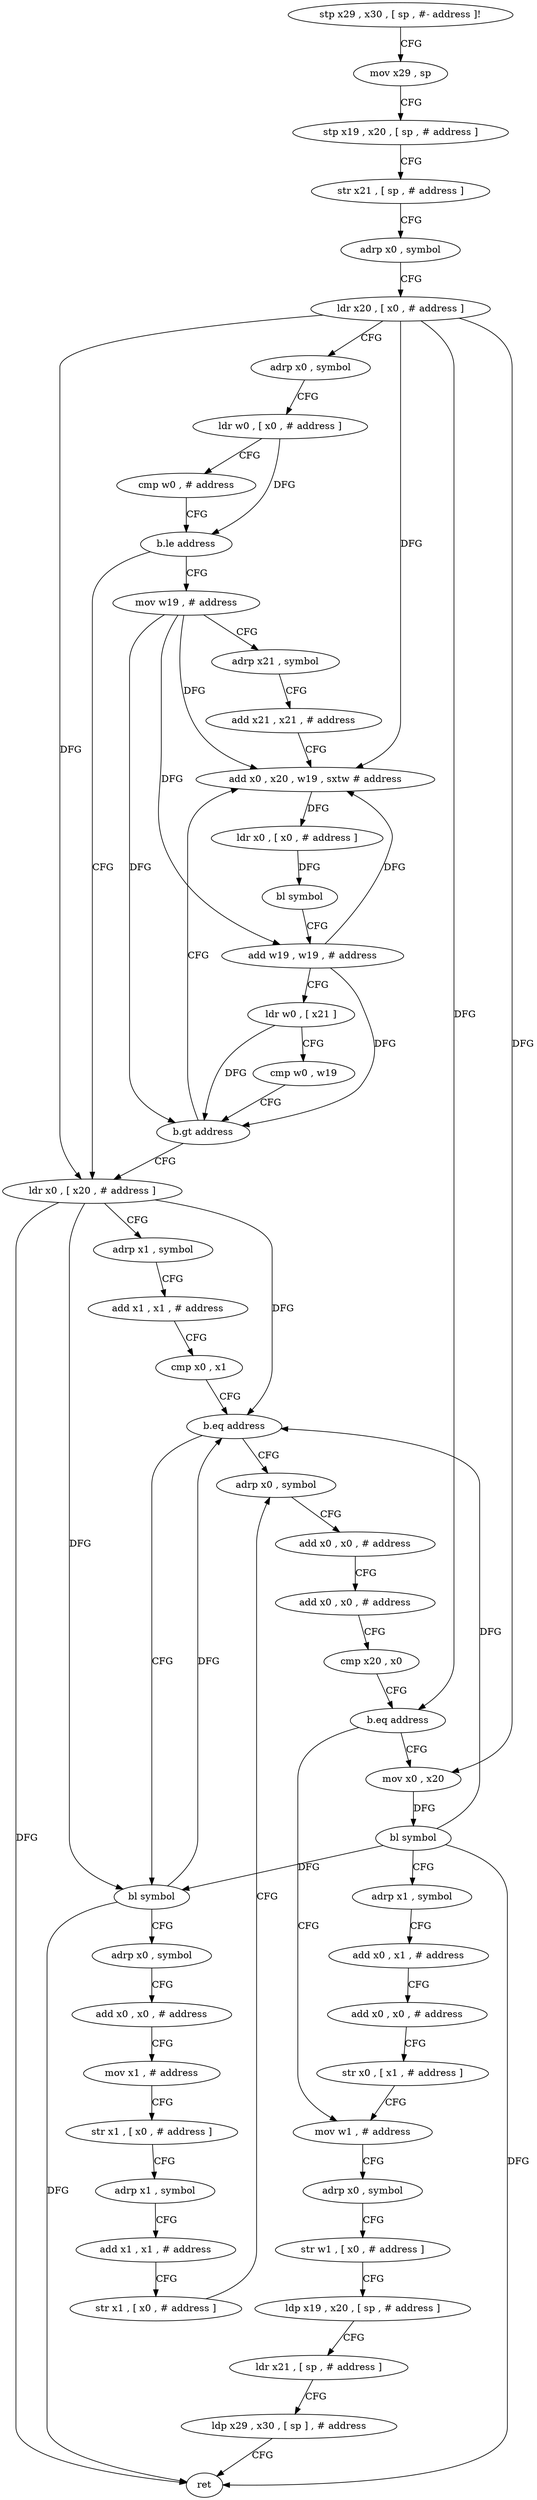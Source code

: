 digraph "func" {
"4228408" [label = "stp x29 , x30 , [ sp , #- address ]!" ]
"4228412" [label = "mov x29 , sp" ]
"4228416" [label = "stp x19 , x20 , [ sp , # address ]" ]
"4228420" [label = "str x21 , [ sp , # address ]" ]
"4228424" [label = "adrp x0 , symbol" ]
"4228428" [label = "ldr x20 , [ x0 , # address ]" ]
"4228432" [label = "adrp x0 , symbol" ]
"4228436" [label = "ldr w0 , [ x0 , # address ]" ]
"4228440" [label = "cmp w0 , # address" ]
"4228444" [label = "b.le address" ]
"4228488" [label = "ldr x0 , [ x20 , # address ]" ]
"4228448" [label = "mov w19 , # address" ]
"4228492" [label = "adrp x1 , symbol" ]
"4228496" [label = "add x1 , x1 , # address" ]
"4228500" [label = "cmp x0 , x1" ]
"4228504" [label = "b.eq address" ]
"4228540" [label = "adrp x0 , symbol" ]
"4228508" [label = "bl symbol" ]
"4228452" [label = "adrp x21 , symbol" ]
"4228456" [label = "add x21 , x21 , # address" ]
"4228460" [label = "add x0 , x20 , w19 , sxtw # address" ]
"4228544" [label = "add x0 , x0 , # address" ]
"4228548" [label = "add x0 , x0 , # address" ]
"4228552" [label = "cmp x20 , x0" ]
"4228556" [label = "b.eq address" ]
"4228584" [label = "mov w1 , # address" ]
"4228560" [label = "mov x0 , x20" ]
"4228512" [label = "adrp x0 , symbol" ]
"4228516" [label = "add x0 , x0 , # address" ]
"4228520" [label = "mov x1 , # address" ]
"4228524" [label = "str x1 , [ x0 , # address ]" ]
"4228528" [label = "adrp x1 , symbol" ]
"4228532" [label = "add x1 , x1 , # address" ]
"4228536" [label = "str x1 , [ x0 , # address ]" ]
"4228464" [label = "ldr x0 , [ x0 , # address ]" ]
"4228468" [label = "bl symbol" ]
"4228472" [label = "add w19 , w19 , # address" ]
"4228476" [label = "ldr w0 , [ x21 ]" ]
"4228480" [label = "cmp w0 , w19" ]
"4228484" [label = "b.gt address" ]
"4228588" [label = "adrp x0 , symbol" ]
"4228592" [label = "str w1 , [ x0 , # address ]" ]
"4228596" [label = "ldp x19 , x20 , [ sp , # address ]" ]
"4228600" [label = "ldr x21 , [ sp , # address ]" ]
"4228604" [label = "ldp x29 , x30 , [ sp ] , # address" ]
"4228608" [label = "ret" ]
"4228564" [label = "bl symbol" ]
"4228568" [label = "adrp x1 , symbol" ]
"4228572" [label = "add x0 , x1 , # address" ]
"4228576" [label = "add x0 , x0 , # address" ]
"4228580" [label = "str x0 , [ x1 , # address ]" ]
"4228408" -> "4228412" [ label = "CFG" ]
"4228412" -> "4228416" [ label = "CFG" ]
"4228416" -> "4228420" [ label = "CFG" ]
"4228420" -> "4228424" [ label = "CFG" ]
"4228424" -> "4228428" [ label = "CFG" ]
"4228428" -> "4228432" [ label = "CFG" ]
"4228428" -> "4228488" [ label = "DFG" ]
"4228428" -> "4228556" [ label = "DFG" ]
"4228428" -> "4228460" [ label = "DFG" ]
"4228428" -> "4228560" [ label = "DFG" ]
"4228432" -> "4228436" [ label = "CFG" ]
"4228436" -> "4228440" [ label = "CFG" ]
"4228436" -> "4228444" [ label = "DFG" ]
"4228440" -> "4228444" [ label = "CFG" ]
"4228444" -> "4228488" [ label = "CFG" ]
"4228444" -> "4228448" [ label = "CFG" ]
"4228488" -> "4228492" [ label = "CFG" ]
"4228488" -> "4228504" [ label = "DFG" ]
"4228488" -> "4228508" [ label = "DFG" ]
"4228488" -> "4228608" [ label = "DFG" ]
"4228448" -> "4228452" [ label = "CFG" ]
"4228448" -> "4228460" [ label = "DFG" ]
"4228448" -> "4228472" [ label = "DFG" ]
"4228448" -> "4228484" [ label = "DFG" ]
"4228492" -> "4228496" [ label = "CFG" ]
"4228496" -> "4228500" [ label = "CFG" ]
"4228500" -> "4228504" [ label = "CFG" ]
"4228504" -> "4228540" [ label = "CFG" ]
"4228504" -> "4228508" [ label = "CFG" ]
"4228540" -> "4228544" [ label = "CFG" ]
"4228508" -> "4228512" [ label = "CFG" ]
"4228508" -> "4228504" [ label = "DFG" ]
"4228508" -> "4228608" [ label = "DFG" ]
"4228452" -> "4228456" [ label = "CFG" ]
"4228456" -> "4228460" [ label = "CFG" ]
"4228460" -> "4228464" [ label = "DFG" ]
"4228544" -> "4228548" [ label = "CFG" ]
"4228548" -> "4228552" [ label = "CFG" ]
"4228552" -> "4228556" [ label = "CFG" ]
"4228556" -> "4228584" [ label = "CFG" ]
"4228556" -> "4228560" [ label = "CFG" ]
"4228584" -> "4228588" [ label = "CFG" ]
"4228560" -> "4228564" [ label = "DFG" ]
"4228512" -> "4228516" [ label = "CFG" ]
"4228516" -> "4228520" [ label = "CFG" ]
"4228520" -> "4228524" [ label = "CFG" ]
"4228524" -> "4228528" [ label = "CFG" ]
"4228528" -> "4228532" [ label = "CFG" ]
"4228532" -> "4228536" [ label = "CFG" ]
"4228536" -> "4228540" [ label = "CFG" ]
"4228464" -> "4228468" [ label = "DFG" ]
"4228468" -> "4228472" [ label = "CFG" ]
"4228472" -> "4228476" [ label = "CFG" ]
"4228472" -> "4228460" [ label = "DFG" ]
"4228472" -> "4228484" [ label = "DFG" ]
"4228476" -> "4228480" [ label = "CFG" ]
"4228476" -> "4228484" [ label = "DFG" ]
"4228480" -> "4228484" [ label = "CFG" ]
"4228484" -> "4228460" [ label = "CFG" ]
"4228484" -> "4228488" [ label = "CFG" ]
"4228588" -> "4228592" [ label = "CFG" ]
"4228592" -> "4228596" [ label = "CFG" ]
"4228596" -> "4228600" [ label = "CFG" ]
"4228600" -> "4228604" [ label = "CFG" ]
"4228604" -> "4228608" [ label = "CFG" ]
"4228564" -> "4228568" [ label = "CFG" ]
"4228564" -> "4228504" [ label = "DFG" ]
"4228564" -> "4228508" [ label = "DFG" ]
"4228564" -> "4228608" [ label = "DFG" ]
"4228568" -> "4228572" [ label = "CFG" ]
"4228572" -> "4228576" [ label = "CFG" ]
"4228576" -> "4228580" [ label = "CFG" ]
"4228580" -> "4228584" [ label = "CFG" ]
}
